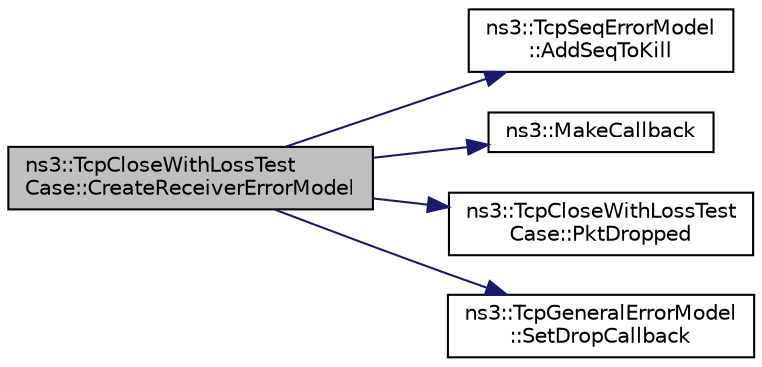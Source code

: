 digraph "ns3::TcpCloseWithLossTestCase::CreateReceiverErrorModel"
{
 // LATEX_PDF_SIZE
  edge [fontname="Helvetica",fontsize="10",labelfontname="Helvetica",labelfontsize="10"];
  node [fontname="Helvetica",fontsize="10",shape=record];
  rankdir="LR";
  Node1 [label="ns3::TcpCloseWithLossTest\lCase::CreateReceiverErrorModel",height=0.2,width=0.4,color="black", fillcolor="grey75", style="filled", fontcolor="black",tooltip="Create and return the error model to install in the receiver node."];
  Node1 -> Node2 [color="midnightblue",fontsize="10",style="solid",fontname="Helvetica"];
  Node2 [label="ns3::TcpSeqErrorModel\l::AddSeqToKill",height=0.2,width=0.4,color="black", fillcolor="white", style="filled",URL="$classns3_1_1_tcp_seq_error_model.html#a5c414ce6277ae9ff84decb83a0847386",tooltip="Add the sequence number to the list of segments to be killed."];
  Node1 -> Node3 [color="midnightblue",fontsize="10",style="solid",fontname="Helvetica"];
  Node3 [label="ns3::MakeCallback",height=0.2,width=0.4,color="black", fillcolor="white", style="filled",URL="$namespacens3.html#af1dde3c04374147fca0cfe3b0766d664",tooltip="Build Callbacks for class method members which take varying numbers of arguments and potentially retu..."];
  Node1 -> Node4 [color="midnightblue",fontsize="10",style="solid",fontname="Helvetica"];
  Node4 [label="ns3::TcpCloseWithLossTest\lCase::PktDropped",height=0.2,width=0.4,color="black", fillcolor="white", style="filled",URL="$classns3_1_1_tcp_close_with_loss_test_case.html#aa945386fd432d05cfd24274554e3b1ef",tooltip=" "];
  Node1 -> Node5 [color="midnightblue",fontsize="10",style="solid",fontname="Helvetica"];
  Node5 [label="ns3::TcpGeneralErrorModel\l::SetDropCallback",height=0.2,width=0.4,color="black", fillcolor="white", style="filled",URL="$classns3_1_1_tcp_general_error_model.html#a812f8d0b0eaf4508efd44be00028673f",tooltip="Set the drop callback."];
}
